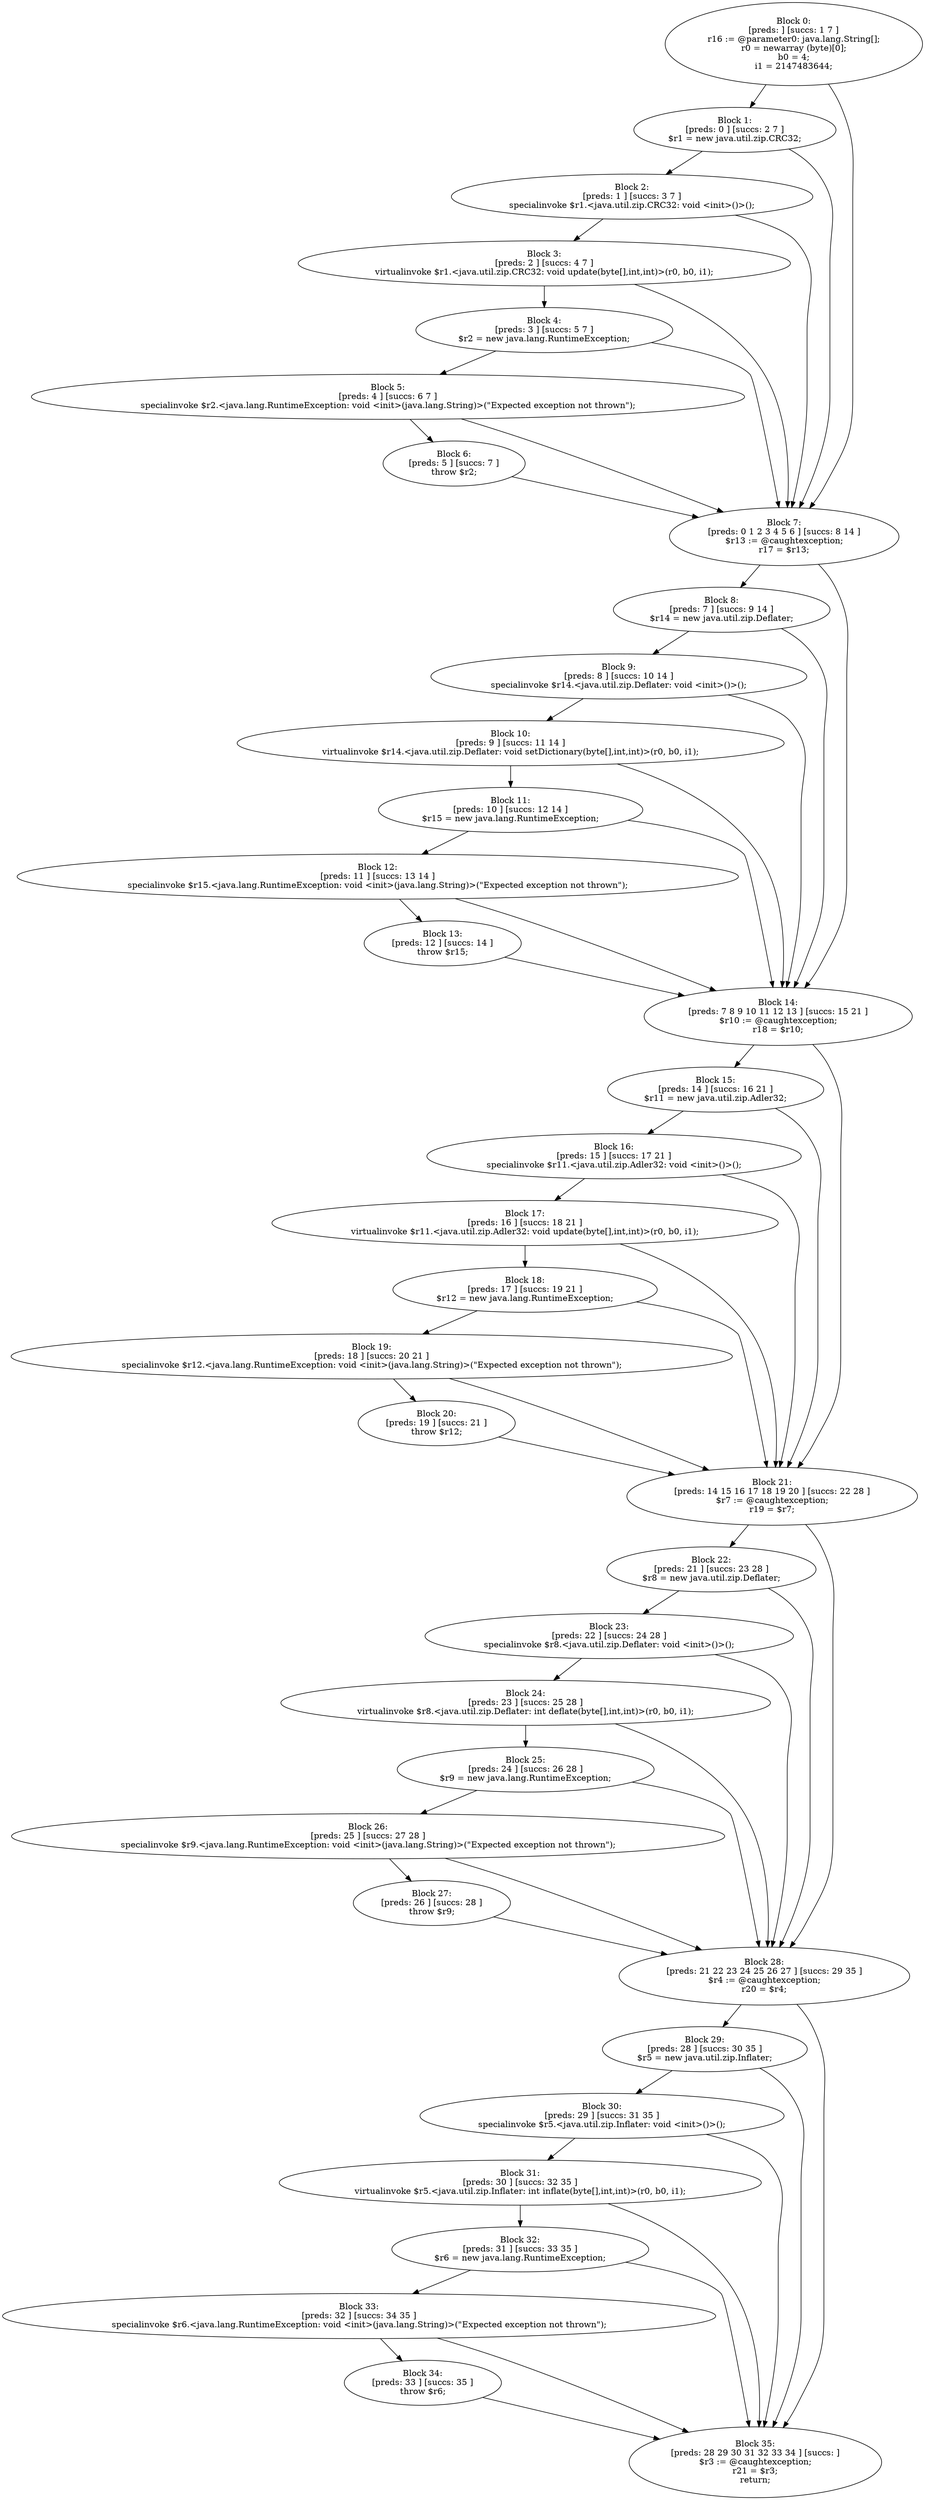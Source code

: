 digraph "unitGraph" {
    "Block 0:
[preds: ] [succs: 1 7 ]
r16 := @parameter0: java.lang.String[];
r0 = newarray (byte)[0];
b0 = 4;
i1 = 2147483644;
"
    "Block 1:
[preds: 0 ] [succs: 2 7 ]
$r1 = new java.util.zip.CRC32;
"
    "Block 2:
[preds: 1 ] [succs: 3 7 ]
specialinvoke $r1.<java.util.zip.CRC32: void <init>()>();
"
    "Block 3:
[preds: 2 ] [succs: 4 7 ]
virtualinvoke $r1.<java.util.zip.CRC32: void update(byte[],int,int)>(r0, b0, i1);
"
    "Block 4:
[preds: 3 ] [succs: 5 7 ]
$r2 = new java.lang.RuntimeException;
"
    "Block 5:
[preds: 4 ] [succs: 6 7 ]
specialinvoke $r2.<java.lang.RuntimeException: void <init>(java.lang.String)>(\"Expected exception not thrown\");
"
    "Block 6:
[preds: 5 ] [succs: 7 ]
throw $r2;
"
    "Block 7:
[preds: 0 1 2 3 4 5 6 ] [succs: 8 14 ]
$r13 := @caughtexception;
r17 = $r13;
"
    "Block 8:
[preds: 7 ] [succs: 9 14 ]
$r14 = new java.util.zip.Deflater;
"
    "Block 9:
[preds: 8 ] [succs: 10 14 ]
specialinvoke $r14.<java.util.zip.Deflater: void <init>()>();
"
    "Block 10:
[preds: 9 ] [succs: 11 14 ]
virtualinvoke $r14.<java.util.zip.Deflater: void setDictionary(byte[],int,int)>(r0, b0, i1);
"
    "Block 11:
[preds: 10 ] [succs: 12 14 ]
$r15 = new java.lang.RuntimeException;
"
    "Block 12:
[preds: 11 ] [succs: 13 14 ]
specialinvoke $r15.<java.lang.RuntimeException: void <init>(java.lang.String)>(\"Expected exception not thrown\");
"
    "Block 13:
[preds: 12 ] [succs: 14 ]
throw $r15;
"
    "Block 14:
[preds: 7 8 9 10 11 12 13 ] [succs: 15 21 ]
$r10 := @caughtexception;
r18 = $r10;
"
    "Block 15:
[preds: 14 ] [succs: 16 21 ]
$r11 = new java.util.zip.Adler32;
"
    "Block 16:
[preds: 15 ] [succs: 17 21 ]
specialinvoke $r11.<java.util.zip.Adler32: void <init>()>();
"
    "Block 17:
[preds: 16 ] [succs: 18 21 ]
virtualinvoke $r11.<java.util.zip.Adler32: void update(byte[],int,int)>(r0, b0, i1);
"
    "Block 18:
[preds: 17 ] [succs: 19 21 ]
$r12 = new java.lang.RuntimeException;
"
    "Block 19:
[preds: 18 ] [succs: 20 21 ]
specialinvoke $r12.<java.lang.RuntimeException: void <init>(java.lang.String)>(\"Expected exception not thrown\");
"
    "Block 20:
[preds: 19 ] [succs: 21 ]
throw $r12;
"
    "Block 21:
[preds: 14 15 16 17 18 19 20 ] [succs: 22 28 ]
$r7 := @caughtexception;
r19 = $r7;
"
    "Block 22:
[preds: 21 ] [succs: 23 28 ]
$r8 = new java.util.zip.Deflater;
"
    "Block 23:
[preds: 22 ] [succs: 24 28 ]
specialinvoke $r8.<java.util.zip.Deflater: void <init>()>();
"
    "Block 24:
[preds: 23 ] [succs: 25 28 ]
virtualinvoke $r8.<java.util.zip.Deflater: int deflate(byte[],int,int)>(r0, b0, i1);
"
    "Block 25:
[preds: 24 ] [succs: 26 28 ]
$r9 = new java.lang.RuntimeException;
"
    "Block 26:
[preds: 25 ] [succs: 27 28 ]
specialinvoke $r9.<java.lang.RuntimeException: void <init>(java.lang.String)>(\"Expected exception not thrown\");
"
    "Block 27:
[preds: 26 ] [succs: 28 ]
throw $r9;
"
    "Block 28:
[preds: 21 22 23 24 25 26 27 ] [succs: 29 35 ]
$r4 := @caughtexception;
r20 = $r4;
"
    "Block 29:
[preds: 28 ] [succs: 30 35 ]
$r5 = new java.util.zip.Inflater;
"
    "Block 30:
[preds: 29 ] [succs: 31 35 ]
specialinvoke $r5.<java.util.zip.Inflater: void <init>()>();
"
    "Block 31:
[preds: 30 ] [succs: 32 35 ]
virtualinvoke $r5.<java.util.zip.Inflater: int inflate(byte[],int,int)>(r0, b0, i1);
"
    "Block 32:
[preds: 31 ] [succs: 33 35 ]
$r6 = new java.lang.RuntimeException;
"
    "Block 33:
[preds: 32 ] [succs: 34 35 ]
specialinvoke $r6.<java.lang.RuntimeException: void <init>(java.lang.String)>(\"Expected exception not thrown\");
"
    "Block 34:
[preds: 33 ] [succs: 35 ]
throw $r6;
"
    "Block 35:
[preds: 28 29 30 31 32 33 34 ] [succs: ]
$r3 := @caughtexception;
r21 = $r3;
return;
"
    "Block 0:
[preds: ] [succs: 1 7 ]
r16 := @parameter0: java.lang.String[];
r0 = newarray (byte)[0];
b0 = 4;
i1 = 2147483644;
"->"Block 1:
[preds: 0 ] [succs: 2 7 ]
$r1 = new java.util.zip.CRC32;
";
    "Block 0:
[preds: ] [succs: 1 7 ]
r16 := @parameter0: java.lang.String[];
r0 = newarray (byte)[0];
b0 = 4;
i1 = 2147483644;
"->"Block 7:
[preds: 0 1 2 3 4 5 6 ] [succs: 8 14 ]
$r13 := @caughtexception;
r17 = $r13;
";
    "Block 1:
[preds: 0 ] [succs: 2 7 ]
$r1 = new java.util.zip.CRC32;
"->"Block 2:
[preds: 1 ] [succs: 3 7 ]
specialinvoke $r1.<java.util.zip.CRC32: void <init>()>();
";
    "Block 1:
[preds: 0 ] [succs: 2 7 ]
$r1 = new java.util.zip.CRC32;
"->"Block 7:
[preds: 0 1 2 3 4 5 6 ] [succs: 8 14 ]
$r13 := @caughtexception;
r17 = $r13;
";
    "Block 2:
[preds: 1 ] [succs: 3 7 ]
specialinvoke $r1.<java.util.zip.CRC32: void <init>()>();
"->"Block 3:
[preds: 2 ] [succs: 4 7 ]
virtualinvoke $r1.<java.util.zip.CRC32: void update(byte[],int,int)>(r0, b0, i1);
";
    "Block 2:
[preds: 1 ] [succs: 3 7 ]
specialinvoke $r1.<java.util.zip.CRC32: void <init>()>();
"->"Block 7:
[preds: 0 1 2 3 4 5 6 ] [succs: 8 14 ]
$r13 := @caughtexception;
r17 = $r13;
";
    "Block 3:
[preds: 2 ] [succs: 4 7 ]
virtualinvoke $r1.<java.util.zip.CRC32: void update(byte[],int,int)>(r0, b0, i1);
"->"Block 4:
[preds: 3 ] [succs: 5 7 ]
$r2 = new java.lang.RuntimeException;
";
    "Block 3:
[preds: 2 ] [succs: 4 7 ]
virtualinvoke $r1.<java.util.zip.CRC32: void update(byte[],int,int)>(r0, b0, i1);
"->"Block 7:
[preds: 0 1 2 3 4 5 6 ] [succs: 8 14 ]
$r13 := @caughtexception;
r17 = $r13;
";
    "Block 4:
[preds: 3 ] [succs: 5 7 ]
$r2 = new java.lang.RuntimeException;
"->"Block 5:
[preds: 4 ] [succs: 6 7 ]
specialinvoke $r2.<java.lang.RuntimeException: void <init>(java.lang.String)>(\"Expected exception not thrown\");
";
    "Block 4:
[preds: 3 ] [succs: 5 7 ]
$r2 = new java.lang.RuntimeException;
"->"Block 7:
[preds: 0 1 2 3 4 5 6 ] [succs: 8 14 ]
$r13 := @caughtexception;
r17 = $r13;
";
    "Block 5:
[preds: 4 ] [succs: 6 7 ]
specialinvoke $r2.<java.lang.RuntimeException: void <init>(java.lang.String)>(\"Expected exception not thrown\");
"->"Block 6:
[preds: 5 ] [succs: 7 ]
throw $r2;
";
    "Block 5:
[preds: 4 ] [succs: 6 7 ]
specialinvoke $r2.<java.lang.RuntimeException: void <init>(java.lang.String)>(\"Expected exception not thrown\");
"->"Block 7:
[preds: 0 1 2 3 4 5 6 ] [succs: 8 14 ]
$r13 := @caughtexception;
r17 = $r13;
";
    "Block 6:
[preds: 5 ] [succs: 7 ]
throw $r2;
"->"Block 7:
[preds: 0 1 2 3 4 5 6 ] [succs: 8 14 ]
$r13 := @caughtexception;
r17 = $r13;
";
    "Block 7:
[preds: 0 1 2 3 4 5 6 ] [succs: 8 14 ]
$r13 := @caughtexception;
r17 = $r13;
"->"Block 8:
[preds: 7 ] [succs: 9 14 ]
$r14 = new java.util.zip.Deflater;
";
    "Block 7:
[preds: 0 1 2 3 4 5 6 ] [succs: 8 14 ]
$r13 := @caughtexception;
r17 = $r13;
"->"Block 14:
[preds: 7 8 9 10 11 12 13 ] [succs: 15 21 ]
$r10 := @caughtexception;
r18 = $r10;
";
    "Block 8:
[preds: 7 ] [succs: 9 14 ]
$r14 = new java.util.zip.Deflater;
"->"Block 9:
[preds: 8 ] [succs: 10 14 ]
specialinvoke $r14.<java.util.zip.Deflater: void <init>()>();
";
    "Block 8:
[preds: 7 ] [succs: 9 14 ]
$r14 = new java.util.zip.Deflater;
"->"Block 14:
[preds: 7 8 9 10 11 12 13 ] [succs: 15 21 ]
$r10 := @caughtexception;
r18 = $r10;
";
    "Block 9:
[preds: 8 ] [succs: 10 14 ]
specialinvoke $r14.<java.util.zip.Deflater: void <init>()>();
"->"Block 10:
[preds: 9 ] [succs: 11 14 ]
virtualinvoke $r14.<java.util.zip.Deflater: void setDictionary(byte[],int,int)>(r0, b0, i1);
";
    "Block 9:
[preds: 8 ] [succs: 10 14 ]
specialinvoke $r14.<java.util.zip.Deflater: void <init>()>();
"->"Block 14:
[preds: 7 8 9 10 11 12 13 ] [succs: 15 21 ]
$r10 := @caughtexception;
r18 = $r10;
";
    "Block 10:
[preds: 9 ] [succs: 11 14 ]
virtualinvoke $r14.<java.util.zip.Deflater: void setDictionary(byte[],int,int)>(r0, b0, i1);
"->"Block 11:
[preds: 10 ] [succs: 12 14 ]
$r15 = new java.lang.RuntimeException;
";
    "Block 10:
[preds: 9 ] [succs: 11 14 ]
virtualinvoke $r14.<java.util.zip.Deflater: void setDictionary(byte[],int,int)>(r0, b0, i1);
"->"Block 14:
[preds: 7 8 9 10 11 12 13 ] [succs: 15 21 ]
$r10 := @caughtexception;
r18 = $r10;
";
    "Block 11:
[preds: 10 ] [succs: 12 14 ]
$r15 = new java.lang.RuntimeException;
"->"Block 12:
[preds: 11 ] [succs: 13 14 ]
specialinvoke $r15.<java.lang.RuntimeException: void <init>(java.lang.String)>(\"Expected exception not thrown\");
";
    "Block 11:
[preds: 10 ] [succs: 12 14 ]
$r15 = new java.lang.RuntimeException;
"->"Block 14:
[preds: 7 8 9 10 11 12 13 ] [succs: 15 21 ]
$r10 := @caughtexception;
r18 = $r10;
";
    "Block 12:
[preds: 11 ] [succs: 13 14 ]
specialinvoke $r15.<java.lang.RuntimeException: void <init>(java.lang.String)>(\"Expected exception not thrown\");
"->"Block 13:
[preds: 12 ] [succs: 14 ]
throw $r15;
";
    "Block 12:
[preds: 11 ] [succs: 13 14 ]
specialinvoke $r15.<java.lang.RuntimeException: void <init>(java.lang.String)>(\"Expected exception not thrown\");
"->"Block 14:
[preds: 7 8 9 10 11 12 13 ] [succs: 15 21 ]
$r10 := @caughtexception;
r18 = $r10;
";
    "Block 13:
[preds: 12 ] [succs: 14 ]
throw $r15;
"->"Block 14:
[preds: 7 8 9 10 11 12 13 ] [succs: 15 21 ]
$r10 := @caughtexception;
r18 = $r10;
";
    "Block 14:
[preds: 7 8 9 10 11 12 13 ] [succs: 15 21 ]
$r10 := @caughtexception;
r18 = $r10;
"->"Block 15:
[preds: 14 ] [succs: 16 21 ]
$r11 = new java.util.zip.Adler32;
";
    "Block 14:
[preds: 7 8 9 10 11 12 13 ] [succs: 15 21 ]
$r10 := @caughtexception;
r18 = $r10;
"->"Block 21:
[preds: 14 15 16 17 18 19 20 ] [succs: 22 28 ]
$r7 := @caughtexception;
r19 = $r7;
";
    "Block 15:
[preds: 14 ] [succs: 16 21 ]
$r11 = new java.util.zip.Adler32;
"->"Block 16:
[preds: 15 ] [succs: 17 21 ]
specialinvoke $r11.<java.util.zip.Adler32: void <init>()>();
";
    "Block 15:
[preds: 14 ] [succs: 16 21 ]
$r11 = new java.util.zip.Adler32;
"->"Block 21:
[preds: 14 15 16 17 18 19 20 ] [succs: 22 28 ]
$r7 := @caughtexception;
r19 = $r7;
";
    "Block 16:
[preds: 15 ] [succs: 17 21 ]
specialinvoke $r11.<java.util.zip.Adler32: void <init>()>();
"->"Block 17:
[preds: 16 ] [succs: 18 21 ]
virtualinvoke $r11.<java.util.zip.Adler32: void update(byte[],int,int)>(r0, b0, i1);
";
    "Block 16:
[preds: 15 ] [succs: 17 21 ]
specialinvoke $r11.<java.util.zip.Adler32: void <init>()>();
"->"Block 21:
[preds: 14 15 16 17 18 19 20 ] [succs: 22 28 ]
$r7 := @caughtexception;
r19 = $r7;
";
    "Block 17:
[preds: 16 ] [succs: 18 21 ]
virtualinvoke $r11.<java.util.zip.Adler32: void update(byte[],int,int)>(r0, b0, i1);
"->"Block 18:
[preds: 17 ] [succs: 19 21 ]
$r12 = new java.lang.RuntimeException;
";
    "Block 17:
[preds: 16 ] [succs: 18 21 ]
virtualinvoke $r11.<java.util.zip.Adler32: void update(byte[],int,int)>(r0, b0, i1);
"->"Block 21:
[preds: 14 15 16 17 18 19 20 ] [succs: 22 28 ]
$r7 := @caughtexception;
r19 = $r7;
";
    "Block 18:
[preds: 17 ] [succs: 19 21 ]
$r12 = new java.lang.RuntimeException;
"->"Block 19:
[preds: 18 ] [succs: 20 21 ]
specialinvoke $r12.<java.lang.RuntimeException: void <init>(java.lang.String)>(\"Expected exception not thrown\");
";
    "Block 18:
[preds: 17 ] [succs: 19 21 ]
$r12 = new java.lang.RuntimeException;
"->"Block 21:
[preds: 14 15 16 17 18 19 20 ] [succs: 22 28 ]
$r7 := @caughtexception;
r19 = $r7;
";
    "Block 19:
[preds: 18 ] [succs: 20 21 ]
specialinvoke $r12.<java.lang.RuntimeException: void <init>(java.lang.String)>(\"Expected exception not thrown\");
"->"Block 20:
[preds: 19 ] [succs: 21 ]
throw $r12;
";
    "Block 19:
[preds: 18 ] [succs: 20 21 ]
specialinvoke $r12.<java.lang.RuntimeException: void <init>(java.lang.String)>(\"Expected exception not thrown\");
"->"Block 21:
[preds: 14 15 16 17 18 19 20 ] [succs: 22 28 ]
$r7 := @caughtexception;
r19 = $r7;
";
    "Block 20:
[preds: 19 ] [succs: 21 ]
throw $r12;
"->"Block 21:
[preds: 14 15 16 17 18 19 20 ] [succs: 22 28 ]
$r7 := @caughtexception;
r19 = $r7;
";
    "Block 21:
[preds: 14 15 16 17 18 19 20 ] [succs: 22 28 ]
$r7 := @caughtexception;
r19 = $r7;
"->"Block 22:
[preds: 21 ] [succs: 23 28 ]
$r8 = new java.util.zip.Deflater;
";
    "Block 21:
[preds: 14 15 16 17 18 19 20 ] [succs: 22 28 ]
$r7 := @caughtexception;
r19 = $r7;
"->"Block 28:
[preds: 21 22 23 24 25 26 27 ] [succs: 29 35 ]
$r4 := @caughtexception;
r20 = $r4;
";
    "Block 22:
[preds: 21 ] [succs: 23 28 ]
$r8 = new java.util.zip.Deflater;
"->"Block 23:
[preds: 22 ] [succs: 24 28 ]
specialinvoke $r8.<java.util.zip.Deflater: void <init>()>();
";
    "Block 22:
[preds: 21 ] [succs: 23 28 ]
$r8 = new java.util.zip.Deflater;
"->"Block 28:
[preds: 21 22 23 24 25 26 27 ] [succs: 29 35 ]
$r4 := @caughtexception;
r20 = $r4;
";
    "Block 23:
[preds: 22 ] [succs: 24 28 ]
specialinvoke $r8.<java.util.zip.Deflater: void <init>()>();
"->"Block 24:
[preds: 23 ] [succs: 25 28 ]
virtualinvoke $r8.<java.util.zip.Deflater: int deflate(byte[],int,int)>(r0, b0, i1);
";
    "Block 23:
[preds: 22 ] [succs: 24 28 ]
specialinvoke $r8.<java.util.zip.Deflater: void <init>()>();
"->"Block 28:
[preds: 21 22 23 24 25 26 27 ] [succs: 29 35 ]
$r4 := @caughtexception;
r20 = $r4;
";
    "Block 24:
[preds: 23 ] [succs: 25 28 ]
virtualinvoke $r8.<java.util.zip.Deflater: int deflate(byte[],int,int)>(r0, b0, i1);
"->"Block 25:
[preds: 24 ] [succs: 26 28 ]
$r9 = new java.lang.RuntimeException;
";
    "Block 24:
[preds: 23 ] [succs: 25 28 ]
virtualinvoke $r8.<java.util.zip.Deflater: int deflate(byte[],int,int)>(r0, b0, i1);
"->"Block 28:
[preds: 21 22 23 24 25 26 27 ] [succs: 29 35 ]
$r4 := @caughtexception;
r20 = $r4;
";
    "Block 25:
[preds: 24 ] [succs: 26 28 ]
$r9 = new java.lang.RuntimeException;
"->"Block 26:
[preds: 25 ] [succs: 27 28 ]
specialinvoke $r9.<java.lang.RuntimeException: void <init>(java.lang.String)>(\"Expected exception not thrown\");
";
    "Block 25:
[preds: 24 ] [succs: 26 28 ]
$r9 = new java.lang.RuntimeException;
"->"Block 28:
[preds: 21 22 23 24 25 26 27 ] [succs: 29 35 ]
$r4 := @caughtexception;
r20 = $r4;
";
    "Block 26:
[preds: 25 ] [succs: 27 28 ]
specialinvoke $r9.<java.lang.RuntimeException: void <init>(java.lang.String)>(\"Expected exception not thrown\");
"->"Block 27:
[preds: 26 ] [succs: 28 ]
throw $r9;
";
    "Block 26:
[preds: 25 ] [succs: 27 28 ]
specialinvoke $r9.<java.lang.RuntimeException: void <init>(java.lang.String)>(\"Expected exception not thrown\");
"->"Block 28:
[preds: 21 22 23 24 25 26 27 ] [succs: 29 35 ]
$r4 := @caughtexception;
r20 = $r4;
";
    "Block 27:
[preds: 26 ] [succs: 28 ]
throw $r9;
"->"Block 28:
[preds: 21 22 23 24 25 26 27 ] [succs: 29 35 ]
$r4 := @caughtexception;
r20 = $r4;
";
    "Block 28:
[preds: 21 22 23 24 25 26 27 ] [succs: 29 35 ]
$r4 := @caughtexception;
r20 = $r4;
"->"Block 29:
[preds: 28 ] [succs: 30 35 ]
$r5 = new java.util.zip.Inflater;
";
    "Block 28:
[preds: 21 22 23 24 25 26 27 ] [succs: 29 35 ]
$r4 := @caughtexception;
r20 = $r4;
"->"Block 35:
[preds: 28 29 30 31 32 33 34 ] [succs: ]
$r3 := @caughtexception;
r21 = $r3;
return;
";
    "Block 29:
[preds: 28 ] [succs: 30 35 ]
$r5 = new java.util.zip.Inflater;
"->"Block 30:
[preds: 29 ] [succs: 31 35 ]
specialinvoke $r5.<java.util.zip.Inflater: void <init>()>();
";
    "Block 29:
[preds: 28 ] [succs: 30 35 ]
$r5 = new java.util.zip.Inflater;
"->"Block 35:
[preds: 28 29 30 31 32 33 34 ] [succs: ]
$r3 := @caughtexception;
r21 = $r3;
return;
";
    "Block 30:
[preds: 29 ] [succs: 31 35 ]
specialinvoke $r5.<java.util.zip.Inflater: void <init>()>();
"->"Block 31:
[preds: 30 ] [succs: 32 35 ]
virtualinvoke $r5.<java.util.zip.Inflater: int inflate(byte[],int,int)>(r0, b0, i1);
";
    "Block 30:
[preds: 29 ] [succs: 31 35 ]
specialinvoke $r5.<java.util.zip.Inflater: void <init>()>();
"->"Block 35:
[preds: 28 29 30 31 32 33 34 ] [succs: ]
$r3 := @caughtexception;
r21 = $r3;
return;
";
    "Block 31:
[preds: 30 ] [succs: 32 35 ]
virtualinvoke $r5.<java.util.zip.Inflater: int inflate(byte[],int,int)>(r0, b0, i1);
"->"Block 32:
[preds: 31 ] [succs: 33 35 ]
$r6 = new java.lang.RuntimeException;
";
    "Block 31:
[preds: 30 ] [succs: 32 35 ]
virtualinvoke $r5.<java.util.zip.Inflater: int inflate(byte[],int,int)>(r0, b0, i1);
"->"Block 35:
[preds: 28 29 30 31 32 33 34 ] [succs: ]
$r3 := @caughtexception;
r21 = $r3;
return;
";
    "Block 32:
[preds: 31 ] [succs: 33 35 ]
$r6 = new java.lang.RuntimeException;
"->"Block 33:
[preds: 32 ] [succs: 34 35 ]
specialinvoke $r6.<java.lang.RuntimeException: void <init>(java.lang.String)>(\"Expected exception not thrown\");
";
    "Block 32:
[preds: 31 ] [succs: 33 35 ]
$r6 = new java.lang.RuntimeException;
"->"Block 35:
[preds: 28 29 30 31 32 33 34 ] [succs: ]
$r3 := @caughtexception;
r21 = $r3;
return;
";
    "Block 33:
[preds: 32 ] [succs: 34 35 ]
specialinvoke $r6.<java.lang.RuntimeException: void <init>(java.lang.String)>(\"Expected exception not thrown\");
"->"Block 34:
[preds: 33 ] [succs: 35 ]
throw $r6;
";
    "Block 33:
[preds: 32 ] [succs: 34 35 ]
specialinvoke $r6.<java.lang.RuntimeException: void <init>(java.lang.String)>(\"Expected exception not thrown\");
"->"Block 35:
[preds: 28 29 30 31 32 33 34 ] [succs: ]
$r3 := @caughtexception;
r21 = $r3;
return;
";
    "Block 34:
[preds: 33 ] [succs: 35 ]
throw $r6;
"->"Block 35:
[preds: 28 29 30 31 32 33 34 ] [succs: ]
$r3 := @caughtexception;
r21 = $r3;
return;
";
}
